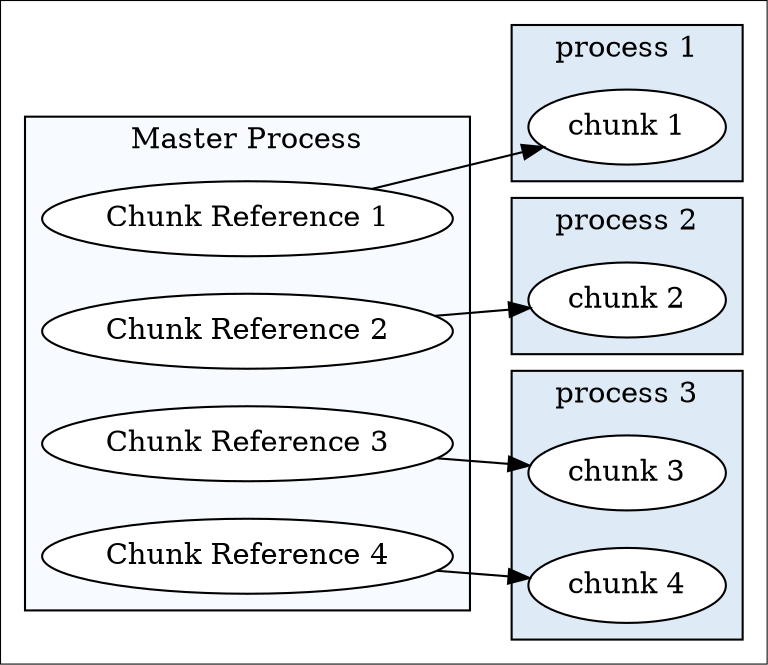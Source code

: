 digraph distobjref {
	colorscheme="Blues9"
	rankdir="LR";
	node [style="filled", fillcolor=white];
	style="filled";

	subgraph cluster_distobjref {
		label="Master Process";
		fillcolor=1;
		cr1[label="Chunk Reference 1"];
		cr2[label="Chunk Reference 2"];
		cr3[label="Chunk Reference 3"];
		cr4[label="Chunk Reference 4"];
	}

	subgraph cluster_process1 {
		label="process 1";
		fillcolor=2;
		c1[label="chunk 1"];
	}
	subgraph cluster_process2 {
		label="process 2";
		fillcolor=2;
		c2[label="chunk 2"];
	}
	subgraph cluster_process3 {
		label="process 3";
		fillcolor=2;
		c3[label="chunk 3"];
		c4[label="chunk 4"];
	}

	cr1 -> c1;
	cr2 -> c2;
	cr3 -> c3;
	cr4 -> c4;
}
